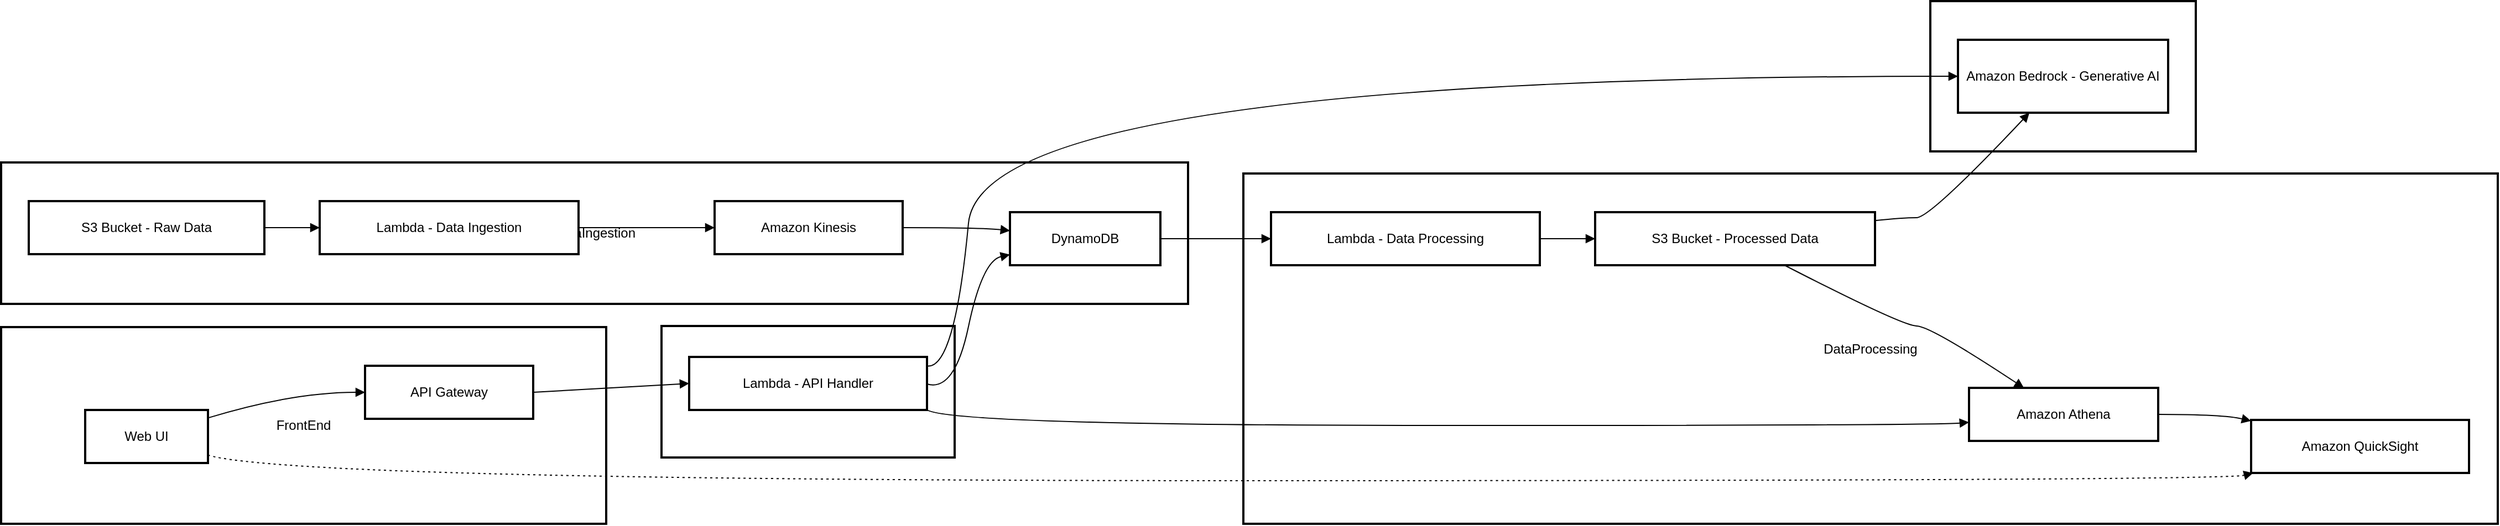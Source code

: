 <mxfile version="24.8.4">
  <diagram name="Page-1" id="KWIpUJE7HO5hffBSLpdx">
    <mxGraphModel dx="2229" dy="1851" grid="1" gridSize="10" guides="1" tooltips="1" connect="1" arrows="1" fold="1" page="1" pageScale="1" pageWidth="850" pageHeight="1100" math="0" shadow="0">
      <root>
        <mxCell id="0" />
        <mxCell id="1" parent="0" />
        <mxCell id="HWwJgieOPMspvH0jEI9B-1" value="API" style="whiteSpace=wrap;strokeWidth=2;" vertex="1" parent="1">
          <mxGeometry x="587" y="234" width="265" height="119" as="geometry" />
        </mxCell>
        <mxCell id="HWwJgieOPMspvH0jEI9B-2" value="AIAnalysis" style="whiteSpace=wrap;strokeWidth=2;" vertex="1" parent="1">
          <mxGeometry x="1734" y="-60" width="240" height="136" as="geometry" />
        </mxCell>
        <mxCell id="HWwJgieOPMspvH0jEI9B-3" value="DataProcessing" style="whiteSpace=wrap;strokeWidth=2;" vertex="1" parent="1">
          <mxGeometry x="1113" y="96" width="1134" height="317" as="geometry" />
        </mxCell>
        <mxCell id="HWwJgieOPMspvH0jEI9B-4" value="DataIngestion" style="whiteSpace=wrap;strokeWidth=2;" vertex="1" parent="1">
          <mxGeometry x="-10" y="86" width="1073" height="128" as="geometry" />
        </mxCell>
        <mxCell id="HWwJgieOPMspvH0jEI9B-5" value="FrontEnd" style="whiteSpace=wrap;strokeWidth=2;" vertex="1" parent="1">
          <mxGeometry x="-10" y="235" width="547" height="178" as="geometry" />
        </mxCell>
        <mxCell id="HWwJgieOPMspvH0jEI9B-6" value="Web UI" style="whiteSpace=wrap;strokeWidth=2;" vertex="1" parent="1">
          <mxGeometry x="66" y="310" width="111" height="48" as="geometry" />
        </mxCell>
        <mxCell id="HWwJgieOPMspvH0jEI9B-7" value="API Gateway" style="whiteSpace=wrap;strokeWidth=2;" vertex="1" parent="1">
          <mxGeometry x="319" y="270" width="152" height="48" as="geometry" />
        </mxCell>
        <mxCell id="HWwJgieOPMspvH0jEI9B-8" value="S3 Bucket - Raw Data" style="whiteSpace=wrap;strokeWidth=2;" vertex="1" parent="1">
          <mxGeometry x="15" y="121" width="213" height="48" as="geometry" />
        </mxCell>
        <mxCell id="HWwJgieOPMspvH0jEI9B-9" value="Lambda - Data Ingestion" style="whiteSpace=wrap;strokeWidth=2;" vertex="1" parent="1">
          <mxGeometry x="278" y="121" width="234" height="48" as="geometry" />
        </mxCell>
        <mxCell id="HWwJgieOPMspvH0jEI9B-10" value="Amazon Kinesis" style="whiteSpace=wrap;strokeWidth=2;" vertex="1" parent="1">
          <mxGeometry x="635" y="121" width="170" height="48" as="geometry" />
        </mxCell>
        <mxCell id="HWwJgieOPMspvH0jEI9B-11" value="DynamoDB" style="whiteSpace=wrap;strokeWidth=2;" vertex="1" parent="1">
          <mxGeometry x="902" y="131" width="136" height="48" as="geometry" />
        </mxCell>
        <mxCell id="HWwJgieOPMspvH0jEI9B-12" value="Lambda - Data Processing" style="whiteSpace=wrap;strokeWidth=2;" vertex="1" parent="1">
          <mxGeometry x="1138" y="131" width="243" height="48" as="geometry" />
        </mxCell>
        <mxCell id="HWwJgieOPMspvH0jEI9B-13" value="S3 Bucket - Processed Data" style="whiteSpace=wrap;strokeWidth=2;" vertex="1" parent="1">
          <mxGeometry x="1431" y="131" width="253" height="48" as="geometry" />
        </mxCell>
        <mxCell id="HWwJgieOPMspvH0jEI9B-14" value="Amazon Athena" style="whiteSpace=wrap;strokeWidth=2;" vertex="1" parent="1">
          <mxGeometry x="1769" y="290" width="171" height="48" as="geometry" />
        </mxCell>
        <mxCell id="HWwJgieOPMspvH0jEI9B-15" value="Amazon QuickSight" style="whiteSpace=wrap;strokeWidth=2;" vertex="1" parent="1">
          <mxGeometry x="2024" y="319" width="197" height="48" as="geometry" />
        </mxCell>
        <mxCell id="HWwJgieOPMspvH0jEI9B-16" value="Amazon Bedrock - Generative AI" style="whiteSpace=wrap;strokeWidth=2;" vertex="1" parent="1">
          <mxGeometry x="1759" y="-25" width="190" height="66" as="geometry" />
        </mxCell>
        <mxCell id="HWwJgieOPMspvH0jEI9B-17" value="Lambda - API Handler" style="whiteSpace=wrap;strokeWidth=2;" vertex="1" parent="1">
          <mxGeometry x="612" y="262" width="215" height="48" as="geometry" />
        </mxCell>
        <mxCell id="HWwJgieOPMspvH0jEI9B-18" value="" style="curved=1;startArrow=none;endArrow=block;exitX=1;exitY=0.15;entryX=0;entryY=0.5;rounded=0;" edge="1" parent="1" source="HWwJgieOPMspvH0jEI9B-6" target="HWwJgieOPMspvH0jEI9B-7">
          <mxGeometry relative="1" as="geometry">
            <Array as="points">
              <mxPoint x="253" y="294" />
            </Array>
          </mxGeometry>
        </mxCell>
        <mxCell id="HWwJgieOPMspvH0jEI9B-19" value="" style="curved=1;startArrow=none;endArrow=block;exitX=1;exitY=0.5;entryX=0;entryY=0.5;rounded=0;" edge="1" parent="1" source="HWwJgieOPMspvH0jEI9B-8" target="HWwJgieOPMspvH0jEI9B-9">
          <mxGeometry relative="1" as="geometry">
            <Array as="points" />
          </mxGeometry>
        </mxCell>
        <mxCell id="HWwJgieOPMspvH0jEI9B-20" value="" style="curved=1;startArrow=none;endArrow=block;exitX=1;exitY=0.5;entryX=0;entryY=0.5;rounded=0;" edge="1" parent="1" source="HWwJgieOPMspvH0jEI9B-9" target="HWwJgieOPMspvH0jEI9B-10">
          <mxGeometry relative="1" as="geometry">
            <Array as="points" />
          </mxGeometry>
        </mxCell>
        <mxCell id="HWwJgieOPMspvH0jEI9B-21" value="" style="curved=1;startArrow=none;endArrow=block;exitX=1;exitY=0.5;entryX=0;entryY=0.35;rounded=0;" edge="1" parent="1" source="HWwJgieOPMspvH0jEI9B-10" target="HWwJgieOPMspvH0jEI9B-11">
          <mxGeometry relative="1" as="geometry">
            <Array as="points">
              <mxPoint x="877" y="145" />
            </Array>
          </mxGeometry>
        </mxCell>
        <mxCell id="HWwJgieOPMspvH0jEI9B-22" value="" style="curved=1;startArrow=none;endArrow=block;exitX=1;exitY=0.5;entryX=0;entryY=0.5;rounded=0;" edge="1" parent="1" source="HWwJgieOPMspvH0jEI9B-11" target="HWwJgieOPMspvH0jEI9B-12">
          <mxGeometry relative="1" as="geometry">
            <Array as="points" />
          </mxGeometry>
        </mxCell>
        <mxCell id="HWwJgieOPMspvH0jEI9B-23" value="" style="curved=1;startArrow=none;endArrow=block;exitX=1;exitY=0.5;entryX=0;entryY=0.5;rounded=0;" edge="1" parent="1" source="HWwJgieOPMspvH0jEI9B-12" target="HWwJgieOPMspvH0jEI9B-13">
          <mxGeometry relative="1" as="geometry">
            <Array as="points" />
          </mxGeometry>
        </mxCell>
        <mxCell id="HWwJgieOPMspvH0jEI9B-24" value="" style="curved=1;startArrow=none;endArrow=block;exitX=0.68;exitY=1.01;entryX=0.29;entryY=0;rounded=0;" edge="1" parent="1" source="HWwJgieOPMspvH0jEI9B-13" target="HWwJgieOPMspvH0jEI9B-14">
          <mxGeometry relative="1" as="geometry">
            <Array as="points">
              <mxPoint x="1709" y="234" />
              <mxPoint x="1734" y="234" />
            </Array>
          </mxGeometry>
        </mxCell>
        <mxCell id="HWwJgieOPMspvH0jEI9B-25" value="" style="curved=1;startArrow=none;endArrow=block;exitX=1;exitY=0.5;entryX=0;entryY=0.02;rounded=0;" edge="1" parent="1" source="HWwJgieOPMspvH0jEI9B-14" target="HWwJgieOPMspvH0jEI9B-15">
          <mxGeometry relative="1" as="geometry">
            <Array as="points">
              <mxPoint x="1999" y="314" />
            </Array>
          </mxGeometry>
        </mxCell>
        <mxCell id="HWwJgieOPMspvH0jEI9B-26" value="" style="curved=1;startArrow=none;endArrow=block;exitX=1;exitY=0.16;entryX=0.34;entryY=1;rounded=0;" edge="1" parent="1" source="HWwJgieOPMspvH0jEI9B-13" target="HWwJgieOPMspvH0jEI9B-16">
          <mxGeometry relative="1" as="geometry">
            <Array as="points">
              <mxPoint x="1709" y="136" />
              <mxPoint x="1734" y="136" />
            </Array>
          </mxGeometry>
        </mxCell>
        <mxCell id="HWwJgieOPMspvH0jEI9B-27" value="" style="curved=1;startArrow=none;endArrow=block;exitX=1;exitY=0.5;entryX=0;entryY=0.5;rounded=0;" edge="1" parent="1" source="HWwJgieOPMspvH0jEI9B-7" target="HWwJgieOPMspvH0jEI9B-17">
          <mxGeometry relative="1" as="geometry">
            <Array as="points" />
          </mxGeometry>
        </mxCell>
        <mxCell id="HWwJgieOPMspvH0jEI9B-28" value="" style="curved=1;startArrow=none;endArrow=block;exitX=1;exitY=0.51;entryX=0;entryY=0.8;rounded=0;" edge="1" parent="1" source="HWwJgieOPMspvH0jEI9B-17" target="HWwJgieOPMspvH0jEI9B-11">
          <mxGeometry relative="1" as="geometry">
            <Array as="points">
              <mxPoint x="852" y="294" />
              <mxPoint x="877" y="175" />
            </Array>
          </mxGeometry>
        </mxCell>
        <mxCell id="HWwJgieOPMspvH0jEI9B-29" value="" style="curved=1;startArrow=none;endArrow=block;exitX=1;exitY=1;entryX=0;entryY=0.65;rounded=0;" edge="1" parent="1" source="HWwJgieOPMspvH0jEI9B-17" target="HWwJgieOPMspvH0jEI9B-14">
          <mxGeometry relative="1" as="geometry">
            <Array as="points">
              <mxPoint x="852" y="324" />
              <mxPoint x="1734" y="324" />
            </Array>
          </mxGeometry>
        </mxCell>
        <mxCell id="HWwJgieOPMspvH0jEI9B-30" value="" style="curved=1;startArrow=none;endArrow=block;exitX=1;exitY=0.17;entryX=0;entryY=0.5;rounded=0;" edge="1" parent="1" source="HWwJgieOPMspvH0jEI9B-17" target="HWwJgieOPMspvH0jEI9B-16">
          <mxGeometry relative="1" as="geometry">
            <Array as="points">
              <mxPoint x="852" y="274" />
              <mxPoint x="877" y="8" />
            </Array>
          </mxGeometry>
        </mxCell>
        <mxCell id="HWwJgieOPMspvH0jEI9B-31" value="" style="curved=1;dashed=1;dashPattern=2 3;startArrow=none;endArrow=block;exitX=1;exitY=0.85;entryX=0;entryY=1.01;rounded=0;" edge="1" parent="1" source="HWwJgieOPMspvH0jEI9B-6" target="HWwJgieOPMspvH0jEI9B-15">
          <mxGeometry relative="1" as="geometry">
            <Array as="points">
              <mxPoint x="253" y="374" />
              <mxPoint x="1999" y="374" />
            </Array>
          </mxGeometry>
        </mxCell>
      </root>
    </mxGraphModel>
  </diagram>
</mxfile>
